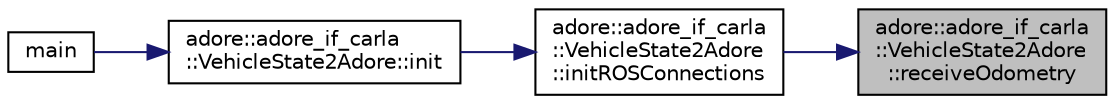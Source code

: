 digraph "adore::adore_if_carla::VehicleState2Adore::receiveOdometry"
{
 // LATEX_PDF_SIZE
  edge [fontname="Helvetica",fontsize="10",labelfontname="Helvetica",labelfontsize="10"];
  node [fontname="Helvetica",fontsize="10",shape=record];
  rankdir="RL";
  Node1 [label="adore::adore_if_carla\l::VehicleState2Adore\l::receiveOdometry",height=0.2,width=0.4,color="black", fillcolor="grey75", style="filled", fontcolor="black",tooltip=" "];
  Node1 -> Node2 [dir="back",color="midnightblue",fontsize="10",style="solid",fontname="Helvetica"];
  Node2 [label="adore::adore_if_carla\l::VehicleState2Adore\l::initROSConnections",height=0.2,width=0.4,color="black", fillcolor="white", style="filled",URL="$classadore_1_1adore__if__carla_1_1VehicleState2Adore.html#a35407fd3c145fd876d24da37b62ad1a2",tooltip=" "];
  Node2 -> Node3 [dir="back",color="midnightblue",fontsize="10",style="solid",fontname="Helvetica"];
  Node3 [label="adore::adore_if_carla\l::VehicleState2Adore::init",height=0.2,width=0.4,color="black", fillcolor="white", style="filled",URL="$classadore_1_1adore__if__carla_1_1VehicleState2Adore.html#a5dde544d414f0706d41b4384eb673663",tooltip=" "];
  Node3 -> Node4 [dir="back",color="midnightblue",fontsize="10",style="solid",fontname="Helvetica"];
  Node4 [label="main",height=0.2,width=0.4,color="black", fillcolor="white", style="filled",URL="$vehiclestate2adore_8cpp.html#a3c04138a5bfe5d72780bb7e82a18e627",tooltip=" "];
}
